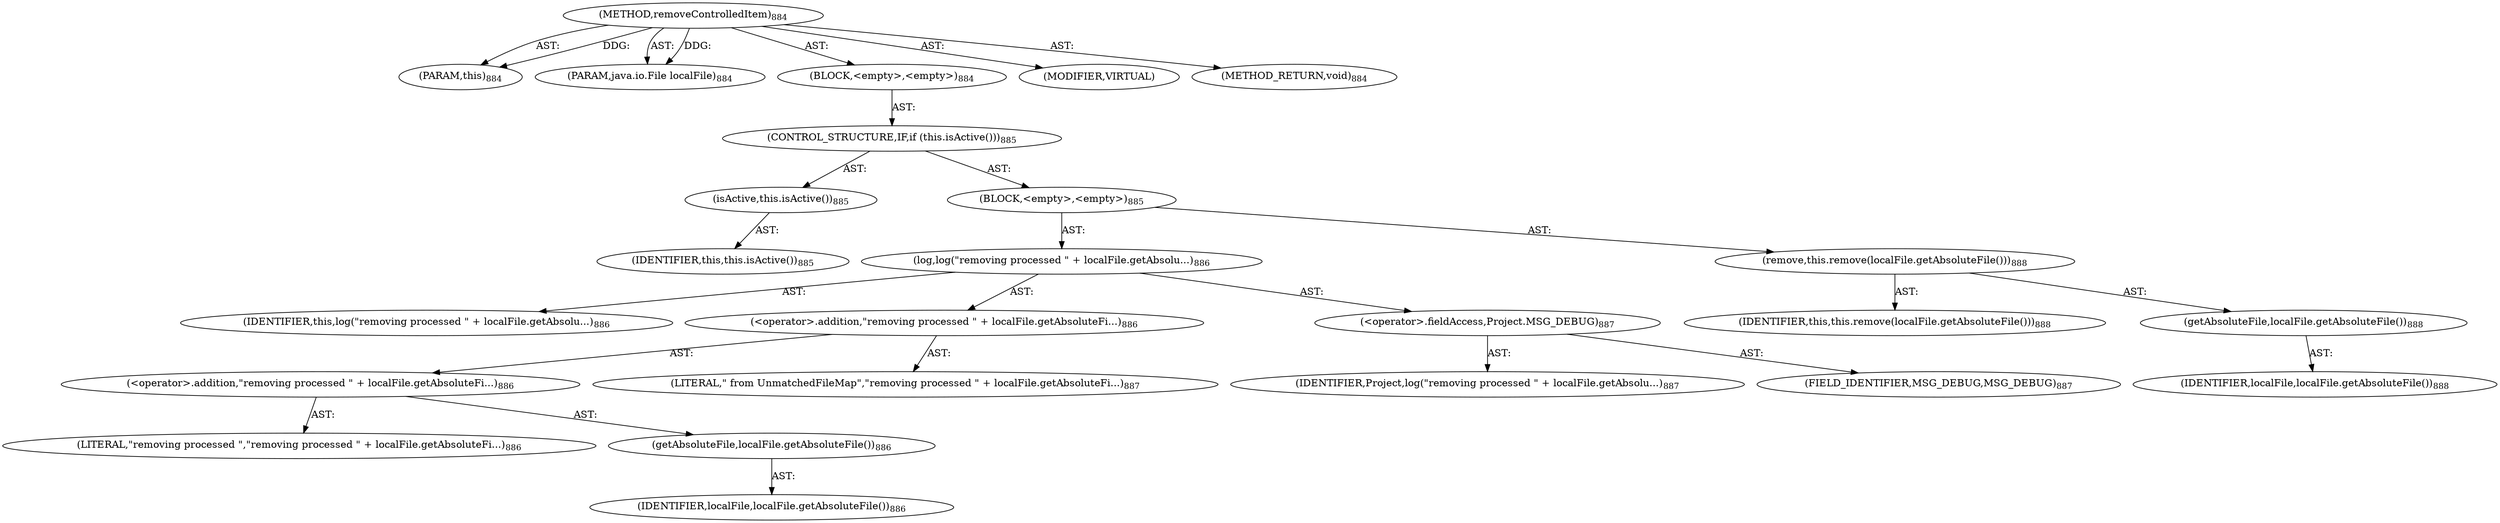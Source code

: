 digraph "removeControlledItem" {  
"111669149736" [label = <(METHOD,removeControlledItem)<SUB>884</SUB>> ]
"115964117025" [label = <(PARAM,this)<SUB>884</SUB>> ]
"115964117058" [label = <(PARAM,java.io.File localFile)<SUB>884</SUB>> ]
"25769803870" [label = <(BLOCK,&lt;empty&gt;,&lt;empty&gt;)<SUB>884</SUB>> ]
"47244640297" [label = <(CONTROL_STRUCTURE,IF,if (this.isActive()))<SUB>885</SUB>> ]
"30064771382" [label = <(isActive,this.isActive())<SUB>885</SUB>> ]
"68719476823" [label = <(IDENTIFIER,this,this.isActive())<SUB>885</SUB>> ]
"25769803871" [label = <(BLOCK,&lt;empty&gt;,&lt;empty&gt;)<SUB>885</SUB>> ]
"30064771383" [label = <(log,log(&quot;removing processed &quot; + localFile.getAbsolu...)<SUB>886</SUB>> ]
"68719476824" [label = <(IDENTIFIER,this,log(&quot;removing processed &quot; + localFile.getAbsolu...)<SUB>886</SUB>> ]
"30064771384" [label = <(&lt;operator&gt;.addition,&quot;removing processed &quot; + localFile.getAbsoluteFi...)<SUB>886</SUB>> ]
"30064771385" [label = <(&lt;operator&gt;.addition,&quot;removing processed &quot; + localFile.getAbsoluteFi...)<SUB>886</SUB>> ]
"90194313272" [label = <(LITERAL,&quot;removing processed &quot;,&quot;removing processed &quot; + localFile.getAbsoluteFi...)<SUB>886</SUB>> ]
"30064771386" [label = <(getAbsoluteFile,localFile.getAbsoluteFile())<SUB>886</SUB>> ]
"68719477006" [label = <(IDENTIFIER,localFile,localFile.getAbsoluteFile())<SUB>886</SUB>> ]
"90194313273" [label = <(LITERAL,&quot; from UnmatchedFileMap&quot;,&quot;removing processed &quot; + localFile.getAbsoluteFi...)<SUB>887</SUB>> ]
"30064771387" [label = <(&lt;operator&gt;.fieldAccess,Project.MSG_DEBUG)<SUB>887</SUB>> ]
"68719477007" [label = <(IDENTIFIER,Project,log(&quot;removing processed &quot; + localFile.getAbsolu...)<SUB>887</SUB>> ]
"55834574916" [label = <(FIELD_IDENTIFIER,MSG_DEBUG,MSG_DEBUG)<SUB>887</SUB>> ]
"30064771388" [label = <(remove,this.remove(localFile.getAbsoluteFile()))<SUB>888</SUB>> ]
"68719476825" [label = <(IDENTIFIER,this,this.remove(localFile.getAbsoluteFile()))<SUB>888</SUB>> ]
"30064771389" [label = <(getAbsoluteFile,localFile.getAbsoluteFile())<SUB>888</SUB>> ]
"68719477008" [label = <(IDENTIFIER,localFile,localFile.getAbsoluteFile())<SUB>888</SUB>> ]
"133143986273" [label = <(MODIFIER,VIRTUAL)> ]
"128849018920" [label = <(METHOD_RETURN,void)<SUB>884</SUB>> ]
  "111669149736" -> "115964117025"  [ label = "AST: "] 
  "111669149736" -> "115964117058"  [ label = "AST: "] 
  "111669149736" -> "25769803870"  [ label = "AST: "] 
  "111669149736" -> "133143986273"  [ label = "AST: "] 
  "111669149736" -> "128849018920"  [ label = "AST: "] 
  "25769803870" -> "47244640297"  [ label = "AST: "] 
  "47244640297" -> "30064771382"  [ label = "AST: "] 
  "47244640297" -> "25769803871"  [ label = "AST: "] 
  "30064771382" -> "68719476823"  [ label = "AST: "] 
  "25769803871" -> "30064771383"  [ label = "AST: "] 
  "25769803871" -> "30064771388"  [ label = "AST: "] 
  "30064771383" -> "68719476824"  [ label = "AST: "] 
  "30064771383" -> "30064771384"  [ label = "AST: "] 
  "30064771383" -> "30064771387"  [ label = "AST: "] 
  "30064771384" -> "30064771385"  [ label = "AST: "] 
  "30064771384" -> "90194313273"  [ label = "AST: "] 
  "30064771385" -> "90194313272"  [ label = "AST: "] 
  "30064771385" -> "30064771386"  [ label = "AST: "] 
  "30064771386" -> "68719477006"  [ label = "AST: "] 
  "30064771387" -> "68719477007"  [ label = "AST: "] 
  "30064771387" -> "55834574916"  [ label = "AST: "] 
  "30064771388" -> "68719476825"  [ label = "AST: "] 
  "30064771388" -> "30064771389"  [ label = "AST: "] 
  "30064771389" -> "68719477008"  [ label = "AST: "] 
  "111669149736" -> "115964117025"  [ label = "DDG: "] 
  "111669149736" -> "115964117058"  [ label = "DDG: "] 
}
